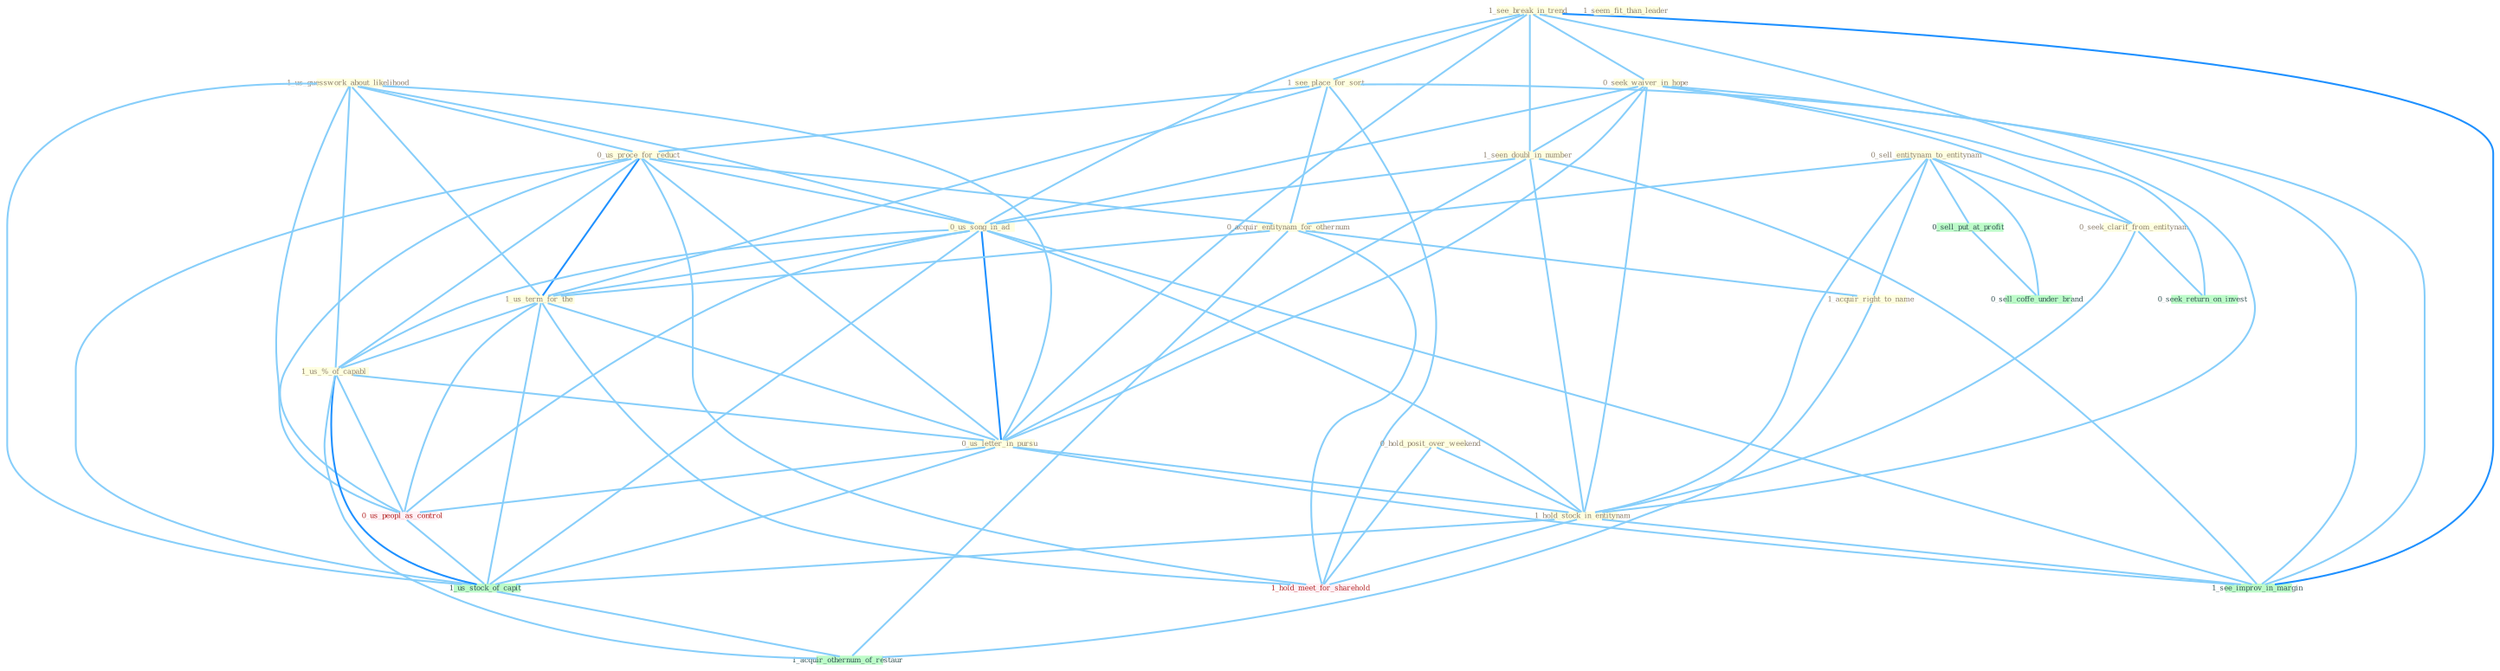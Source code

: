 Graph G{ 
    node
    [shape=polygon,style=filled,width=.5,height=.06,color="#BDFCC9",fixedsize=true,fontsize=4,
    fontcolor="#2f4f4f"];
    {node
    [color="#ffffe0", fontcolor="#8b7d6b"] "1_us_guesswork_about_likelihood " "1_see_break_in_trend " "0_seek_waiver_in_hope " "0_sell_entitynam_to_entitynam " "1_see_place_for_sort " "0_us_proce_for_reduct " "1_seen_doubl_in_number " "0_us_song_in_ad " "0_acquir_entitynam_for_othernum " "1_seem_fit_than_leader " "1_acquir_right_to_name " "1_us_term_for_the " "0_hold_posit_over_weekend " "1_us_%_of_capabl " "0_us_letter_in_pursu " "0_seek_clarif_from_entitynam " "1_hold_stock_in_entitynam "}
{node [color="#fff0f5", fontcolor="#b22222"] "0_us_peopl_as_control " "1_hold_meet_for_sharehold "}
edge [color="#B0E2FF"];

	"1_us_guesswork_about_likelihood " -- "0_us_proce_for_reduct " [w="1", color="#87cefa" ];
	"1_us_guesswork_about_likelihood " -- "0_us_song_in_ad " [w="1", color="#87cefa" ];
	"1_us_guesswork_about_likelihood " -- "1_us_term_for_the " [w="1", color="#87cefa" ];
	"1_us_guesswork_about_likelihood " -- "1_us_%_of_capabl " [w="1", color="#87cefa" ];
	"1_us_guesswork_about_likelihood " -- "0_us_letter_in_pursu " [w="1", color="#87cefa" ];
	"1_us_guesswork_about_likelihood " -- "0_us_peopl_as_control " [w="1", color="#87cefa" ];
	"1_us_guesswork_about_likelihood " -- "1_us_stock_of_capit " [w="1", color="#87cefa" ];
	"1_see_break_in_trend " -- "0_seek_waiver_in_hope " [w="1", color="#87cefa" ];
	"1_see_break_in_trend " -- "1_see_place_for_sort " [w="1", color="#87cefa" ];
	"1_see_break_in_trend " -- "1_seen_doubl_in_number " [w="1", color="#87cefa" ];
	"1_see_break_in_trend " -- "0_us_song_in_ad " [w="1", color="#87cefa" ];
	"1_see_break_in_trend " -- "0_us_letter_in_pursu " [w="1", color="#87cefa" ];
	"1_see_break_in_trend " -- "1_hold_stock_in_entitynam " [w="1", color="#87cefa" ];
	"1_see_break_in_trend " -- "1_see_improv_in_margin " [w="2", color="#1e90ff" , len=0.8];
	"0_seek_waiver_in_hope " -- "1_seen_doubl_in_number " [w="1", color="#87cefa" ];
	"0_seek_waiver_in_hope " -- "0_us_song_in_ad " [w="1", color="#87cefa" ];
	"0_seek_waiver_in_hope " -- "0_us_letter_in_pursu " [w="1", color="#87cefa" ];
	"0_seek_waiver_in_hope " -- "0_seek_clarif_from_entitynam " [w="1", color="#87cefa" ];
	"0_seek_waiver_in_hope " -- "1_hold_stock_in_entitynam " [w="1", color="#87cefa" ];
	"0_seek_waiver_in_hope " -- "0_seek_return_on_invest " [w="1", color="#87cefa" ];
	"0_seek_waiver_in_hope " -- "1_see_improv_in_margin " [w="1", color="#87cefa" ];
	"0_sell_entitynam_to_entitynam " -- "0_acquir_entitynam_for_othernum " [w="1", color="#87cefa" ];
	"0_sell_entitynam_to_entitynam " -- "1_acquir_right_to_name " [w="1", color="#87cefa" ];
	"0_sell_entitynam_to_entitynam " -- "0_seek_clarif_from_entitynam " [w="1", color="#87cefa" ];
	"0_sell_entitynam_to_entitynam " -- "1_hold_stock_in_entitynam " [w="1", color="#87cefa" ];
	"0_sell_entitynam_to_entitynam " -- "0_sell_put_at_profit " [w="1", color="#87cefa" ];
	"0_sell_entitynam_to_entitynam " -- "0_sell_coffe_under_brand " [w="1", color="#87cefa" ];
	"1_see_place_for_sort " -- "0_us_proce_for_reduct " [w="1", color="#87cefa" ];
	"1_see_place_for_sort " -- "0_acquir_entitynam_for_othernum " [w="1", color="#87cefa" ];
	"1_see_place_for_sort " -- "1_us_term_for_the " [w="1", color="#87cefa" ];
	"1_see_place_for_sort " -- "1_see_improv_in_margin " [w="1", color="#87cefa" ];
	"1_see_place_for_sort " -- "1_hold_meet_for_sharehold " [w="1", color="#87cefa" ];
	"0_us_proce_for_reduct " -- "0_us_song_in_ad " [w="1", color="#87cefa" ];
	"0_us_proce_for_reduct " -- "0_acquir_entitynam_for_othernum " [w="1", color="#87cefa" ];
	"0_us_proce_for_reduct " -- "1_us_term_for_the " [w="2", color="#1e90ff" , len=0.8];
	"0_us_proce_for_reduct " -- "1_us_%_of_capabl " [w="1", color="#87cefa" ];
	"0_us_proce_for_reduct " -- "0_us_letter_in_pursu " [w="1", color="#87cefa" ];
	"0_us_proce_for_reduct " -- "0_us_peopl_as_control " [w="1", color="#87cefa" ];
	"0_us_proce_for_reduct " -- "1_us_stock_of_capit " [w="1", color="#87cefa" ];
	"0_us_proce_for_reduct " -- "1_hold_meet_for_sharehold " [w="1", color="#87cefa" ];
	"1_seen_doubl_in_number " -- "0_us_song_in_ad " [w="1", color="#87cefa" ];
	"1_seen_doubl_in_number " -- "0_us_letter_in_pursu " [w="1", color="#87cefa" ];
	"1_seen_doubl_in_number " -- "1_hold_stock_in_entitynam " [w="1", color="#87cefa" ];
	"1_seen_doubl_in_number " -- "1_see_improv_in_margin " [w="1", color="#87cefa" ];
	"0_us_song_in_ad " -- "1_us_term_for_the " [w="1", color="#87cefa" ];
	"0_us_song_in_ad " -- "1_us_%_of_capabl " [w="1", color="#87cefa" ];
	"0_us_song_in_ad " -- "0_us_letter_in_pursu " [w="2", color="#1e90ff" , len=0.8];
	"0_us_song_in_ad " -- "1_hold_stock_in_entitynam " [w="1", color="#87cefa" ];
	"0_us_song_in_ad " -- "0_us_peopl_as_control " [w="1", color="#87cefa" ];
	"0_us_song_in_ad " -- "1_us_stock_of_capit " [w="1", color="#87cefa" ];
	"0_us_song_in_ad " -- "1_see_improv_in_margin " [w="1", color="#87cefa" ];
	"0_acquir_entitynam_for_othernum " -- "1_acquir_right_to_name " [w="1", color="#87cefa" ];
	"0_acquir_entitynam_for_othernum " -- "1_us_term_for_the " [w="1", color="#87cefa" ];
	"0_acquir_entitynam_for_othernum " -- "1_hold_meet_for_sharehold " [w="1", color="#87cefa" ];
	"0_acquir_entitynam_for_othernum " -- "1_acquir_othernum_of_restaur " [w="1", color="#87cefa" ];
	"1_acquir_right_to_name " -- "1_acquir_othernum_of_restaur " [w="1", color="#87cefa" ];
	"1_us_term_for_the " -- "1_us_%_of_capabl " [w="1", color="#87cefa" ];
	"1_us_term_for_the " -- "0_us_letter_in_pursu " [w="1", color="#87cefa" ];
	"1_us_term_for_the " -- "0_us_peopl_as_control " [w="1", color="#87cefa" ];
	"1_us_term_for_the " -- "1_us_stock_of_capit " [w="1", color="#87cefa" ];
	"1_us_term_for_the " -- "1_hold_meet_for_sharehold " [w="1", color="#87cefa" ];
	"0_hold_posit_over_weekend " -- "1_hold_stock_in_entitynam " [w="1", color="#87cefa" ];
	"0_hold_posit_over_weekend " -- "1_hold_meet_for_sharehold " [w="1", color="#87cefa" ];
	"1_us_%_of_capabl " -- "0_us_letter_in_pursu " [w="1", color="#87cefa" ];
	"1_us_%_of_capabl " -- "0_us_peopl_as_control " [w="1", color="#87cefa" ];
	"1_us_%_of_capabl " -- "1_us_stock_of_capit " [w="2", color="#1e90ff" , len=0.8];
	"1_us_%_of_capabl " -- "1_acquir_othernum_of_restaur " [w="1", color="#87cefa" ];
	"0_us_letter_in_pursu " -- "1_hold_stock_in_entitynam " [w="1", color="#87cefa" ];
	"0_us_letter_in_pursu " -- "0_us_peopl_as_control " [w="1", color="#87cefa" ];
	"0_us_letter_in_pursu " -- "1_us_stock_of_capit " [w="1", color="#87cefa" ];
	"0_us_letter_in_pursu " -- "1_see_improv_in_margin " [w="1", color="#87cefa" ];
	"0_seek_clarif_from_entitynam " -- "1_hold_stock_in_entitynam " [w="1", color="#87cefa" ];
	"0_seek_clarif_from_entitynam " -- "0_seek_return_on_invest " [w="1", color="#87cefa" ];
	"1_hold_stock_in_entitynam " -- "1_us_stock_of_capit " [w="1", color="#87cefa" ];
	"1_hold_stock_in_entitynam " -- "1_see_improv_in_margin " [w="1", color="#87cefa" ];
	"1_hold_stock_in_entitynam " -- "1_hold_meet_for_sharehold " [w="1", color="#87cefa" ];
	"0_us_peopl_as_control " -- "1_us_stock_of_capit " [w="1", color="#87cefa" ];
	"0_sell_put_at_profit " -- "0_sell_coffe_under_brand " [w="1", color="#87cefa" ];
	"1_us_stock_of_capit " -- "1_acquir_othernum_of_restaur " [w="1", color="#87cefa" ];
}